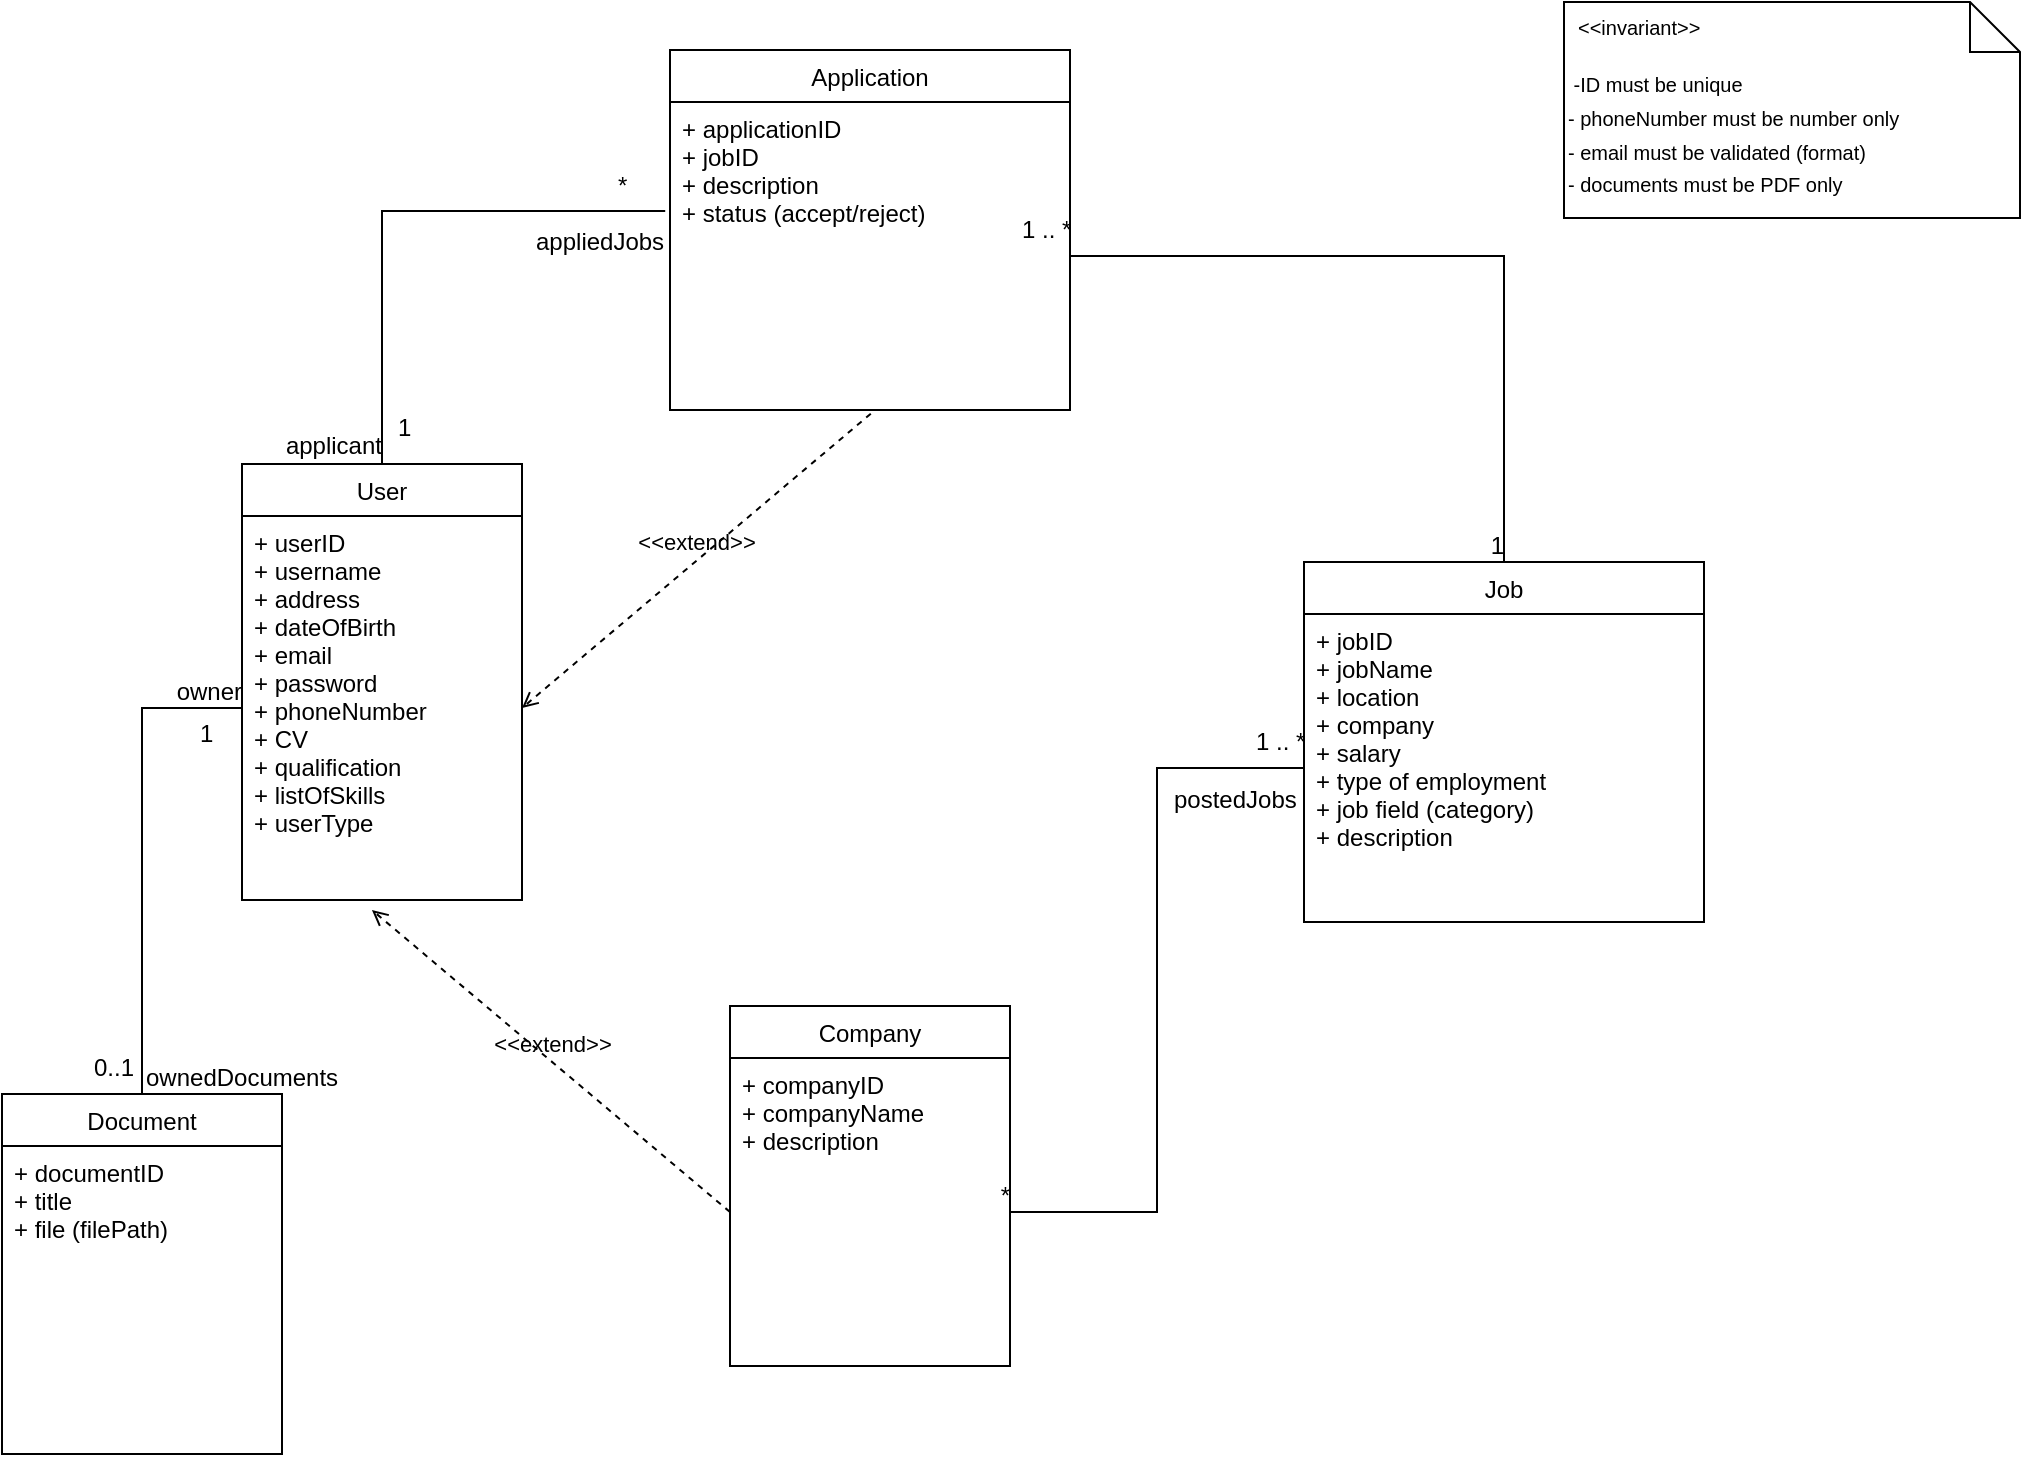 <mxfile>
    <diagram id="blouhVNGPH8QEVef8CtD" name="Page-1">
        <mxGraphModel dx="1424" dy="1103" grid="0" gridSize="10" guides="1" tooltips="1" connect="1" arrows="1" fold="1" page="0" pageScale="1" pageWidth="850" pageHeight="1100" background="#FFFFFF" math="0" shadow="0">
            <root>
                <mxCell id="0"/>
                <mxCell id="1" parent="0"/>
                <mxCell id="6" value="User" style="swimlane;fontStyle=0;childLayout=stackLayout;horizontal=1;startSize=26;fillColor=none;horizontalStack=0;resizeParent=1;resizeParentMax=0;resizeLast=0;collapsible=1;marginBottom=0;" parent="1" vertex="1">
                    <mxGeometry x="76" y="87" width="140" height="218" as="geometry"/>
                </mxCell>
                <mxCell id="9" value="+ userID&#10;+ username&#10;+ address&#10;+ dateOfBirth&#10;+ email&#10;+ password&#10;+ phoneNumber&#10;+ CV&#10;+ qualification&#10;+ listOfSkills&#10;+ userType&#10;" style="text;strokeColor=none;fillColor=none;align=left;verticalAlign=top;spacingLeft=4;spacingRight=4;overflow=hidden;rotatable=0;points=[[0,0.5],[1,0.5]];portConstraint=eastwest;" parent="6" vertex="1">
                    <mxGeometry y="26" width="140" height="192" as="geometry"/>
                </mxCell>
                <mxCell id="11" value="Company" style="swimlane;fontStyle=0;childLayout=stackLayout;horizontal=1;startSize=26;fillColor=none;horizontalStack=0;resizeParent=1;resizeParentMax=0;resizeLast=0;collapsible=1;marginBottom=0;" parent="1" vertex="1">
                    <mxGeometry x="320" y="358" width="140" height="180" as="geometry"/>
                </mxCell>
                <mxCell id="12" value="+ companyID&#10;+ companyName&#10;+ description&#10;&#10;" style="text;strokeColor=none;fillColor=none;align=left;verticalAlign=top;spacingLeft=4;spacingRight=4;overflow=hidden;rotatable=0;points=[[0,0.5],[1,0.5]];portConstraint=eastwest;" parent="11" vertex="1">
                    <mxGeometry y="26" width="140" height="154" as="geometry"/>
                </mxCell>
                <mxCell id="13" value="Job" style="swimlane;fontStyle=0;childLayout=stackLayout;horizontal=1;startSize=26;fillColor=none;horizontalStack=0;resizeParent=1;resizeParentMax=0;resizeLast=0;collapsible=1;marginBottom=0;" parent="1" vertex="1">
                    <mxGeometry x="607" y="136" width="200" height="180" as="geometry"/>
                </mxCell>
                <mxCell id="14" value="+ jobID&#10;+ jobName&#10;+ location&#10;+ company&#10;+ salary&#10;+ type of employment&#10;+ job field (category)&#10;+ description&#10;&#10;" style="text;strokeColor=none;fillColor=none;align=left;verticalAlign=top;spacingLeft=4;spacingRight=4;overflow=hidden;rotatable=0;points=[[0,0.5],[1,0.5]];portConstraint=eastwest;" parent="13" vertex="1">
                    <mxGeometry y="26" width="200" height="154" as="geometry"/>
                </mxCell>
                <mxCell id="15" value="Application" style="swimlane;fontStyle=0;childLayout=stackLayout;horizontal=1;startSize=26;fillColor=none;horizontalStack=0;resizeParent=1;resizeParentMax=0;resizeLast=0;collapsible=1;marginBottom=0;" parent="1" vertex="1">
                    <mxGeometry x="290" y="-120" width="200" height="180" as="geometry"/>
                </mxCell>
                <mxCell id="16" value="+ applicationID&#10;+ jobID&#10;+ description&#10;+ status (accept/reject)&#10;&#10;" style="text;strokeColor=none;fillColor=none;align=left;verticalAlign=top;spacingLeft=4;spacingRight=4;overflow=hidden;rotatable=0;points=[[0,0.5],[1,0.5]];portConstraint=eastwest;" parent="15" vertex="1">
                    <mxGeometry y="26" width="200" height="154" as="geometry"/>
                </mxCell>
                <mxCell id="28" value="&lt;font style=&quot;font-size: 10px;&quot;&gt;&amp;nbsp;-ID must be unique&lt;br&gt;- phoneNumber must be number only&lt;br&gt;- email must be validated (format)&lt;br&gt;- documents must be PDF only&lt;br&gt;&lt;/font&gt;" style="shape=note2;boundedLbl=1;whiteSpace=wrap;html=1;size=25;verticalAlign=top;align=left;fontSize=14;" parent="1" vertex="1">
                    <mxGeometry x="737" y="-144" width="228" height="108" as="geometry"/>
                </mxCell>
                <mxCell id="29" value="&lt;&lt;invariant&gt;&gt;" style="resizeWidth=1;part=1;strokeColor=none;fillColor=none;align=left;spacingLeft=5;fontSize=10;" parent="28" vertex="1">
                    <mxGeometry width="228" height="25" relative="1" as="geometry"/>
                </mxCell>
                <mxCell id="30" value="Document" style="swimlane;fontStyle=0;childLayout=stackLayout;horizontal=1;startSize=26;fillColor=none;horizontalStack=0;resizeParent=1;resizeParentMax=0;resizeLast=0;collapsible=1;marginBottom=0;" vertex="1" parent="1">
                    <mxGeometry x="-44" y="402" width="140" height="180" as="geometry"/>
                </mxCell>
                <mxCell id="31" value="+ documentID&#10;+ title&#10;+ file (filePath)&#10;" style="text;strokeColor=none;fillColor=none;align=left;verticalAlign=top;spacingLeft=4;spacingRight=4;overflow=hidden;rotatable=0;points=[[0,0.5],[1,0.5]];portConstraint=eastwest;" vertex="1" parent="30">
                    <mxGeometry y="26" width="140" height="154" as="geometry"/>
                </mxCell>
                <mxCell id="35" value="" style="endArrow=none;html=1;rounded=0;align=center;verticalAlign=top;endFill=0;labelBackgroundColor=none;exitX=0.5;exitY=0;exitDx=0;exitDy=0;entryX=0;entryY=0.5;entryDx=0;entryDy=0;edgeStyle=orthogonalEdgeStyle;" edge="1" parent="1" source="30" target="9">
                    <mxGeometry relative="1" as="geometry">
                        <mxPoint x="365" y="220" as="sourcePoint"/>
                        <mxPoint x="525" y="220" as="targetPoint"/>
                    </mxGeometry>
                </mxCell>
                <mxCell id="36" value="ownedDocuments" style="resizable=0;html=1;align=left;verticalAlign=bottom;labelBackgroundColor=none;" connectable="0" vertex="1" parent="35">
                    <mxGeometry x="-1" relative="1" as="geometry"/>
                </mxCell>
                <mxCell id="37" value="0..1" style="resizable=0;html=1;align=left;verticalAlign=top;labelBackgroundColor=none;" connectable="0" vertex="1" parent="35">
                    <mxGeometry x="-1" relative="1" as="geometry">
                        <mxPoint x="-26" y="-27" as="offset"/>
                    </mxGeometry>
                </mxCell>
                <mxCell id="38" value="owner" style="resizable=0;html=1;align=right;verticalAlign=bottom;labelBackgroundColor=none;" connectable="0" vertex="1" parent="35">
                    <mxGeometry x="1" relative="1" as="geometry"/>
                </mxCell>
                <mxCell id="40" value="1" style="resizable=0;html=1;align=left;verticalAlign=top;labelBackgroundColor=none;" connectable="0" vertex="1" parent="1">
                    <mxGeometry x="53" y="208" as="geometry"/>
                </mxCell>
                <mxCell id="41" value="" style="endArrow=none;html=1;rounded=0;align=center;verticalAlign=top;endFill=0;labelBackgroundColor=none;exitX=-0.012;exitY=0.354;exitDx=0;exitDy=0;entryX=0.5;entryY=0;entryDx=0;entryDy=0;edgeStyle=orthogonalEdgeStyle;exitPerimeter=0;" edge="1" parent="1" source="16" target="6">
                    <mxGeometry relative="1" as="geometry">
                        <mxPoint x="315" y="311" as="sourcePoint"/>
                        <mxPoint x="369" y="122" as="targetPoint"/>
                    </mxGeometry>
                </mxCell>
                <mxCell id="42" value="appliedJobs" style="resizable=0;html=1;align=left;verticalAlign=bottom;labelBackgroundColor=none;" connectable="0" vertex="1" parent="41">
                    <mxGeometry x="-1" relative="1" as="geometry">
                        <mxPoint x="-67" y="24" as="offset"/>
                    </mxGeometry>
                </mxCell>
                <mxCell id="43" value="*" style="resizable=0;html=1;align=left;verticalAlign=top;labelBackgroundColor=none;" connectable="0" vertex="1" parent="41">
                    <mxGeometry x="-1" relative="1" as="geometry">
                        <mxPoint x="-26" y="-27" as="offset"/>
                    </mxGeometry>
                </mxCell>
                <mxCell id="44" value="applicant" style="resizable=0;html=1;align=right;verticalAlign=bottom;labelBackgroundColor=none;" connectable="0" vertex="1" parent="41">
                    <mxGeometry x="1" relative="1" as="geometry"/>
                </mxCell>
                <mxCell id="45" value="1" style="resizable=0;html=1;align=left;verticalAlign=top;labelBackgroundColor=none;" connectable="0" vertex="1" parent="1">
                    <mxGeometry x="152.0" y="54.996" as="geometry"/>
                </mxCell>
                <mxCell id="46" value="" style="endArrow=none;html=1;rounded=0;align=center;verticalAlign=top;endFill=0;labelBackgroundColor=none;exitX=0;exitY=0.5;exitDx=0;exitDy=0;entryX=1;entryY=0.5;entryDx=0;entryDy=0;edgeStyle=orthogonalEdgeStyle;" edge="1" parent="1" source="14" target="12">
                    <mxGeometry relative="1" as="geometry">
                        <mxPoint x="525.6" y="163.016" as="sourcePoint"/>
                        <mxPoint x="388" y="312.5" as="targetPoint"/>
                    </mxGeometry>
                </mxCell>
                <mxCell id="47" value="postedJobs" style="resizable=0;html=1;align=left;verticalAlign=bottom;labelBackgroundColor=none;" connectable="0" vertex="1" parent="46">
                    <mxGeometry x="-1" relative="1" as="geometry">
                        <mxPoint x="-67" y="24" as="offset"/>
                    </mxGeometry>
                </mxCell>
                <mxCell id="48" value="1 .. *" style="resizable=0;html=1;align=left;verticalAlign=top;labelBackgroundColor=none;" connectable="0" vertex="1" parent="46">
                    <mxGeometry x="-1" relative="1" as="geometry">
                        <mxPoint x="-26" y="-27" as="offset"/>
                    </mxGeometry>
                </mxCell>
                <mxCell id="49" value="*" style="resizable=0;html=1;align=right;verticalAlign=bottom;labelBackgroundColor=none;" connectable="0" vertex="1" parent="46">
                    <mxGeometry x="1" relative="1" as="geometry"/>
                </mxCell>
                <mxCell id="51" value="" style="endArrow=none;html=1;rounded=0;align=center;verticalAlign=top;endFill=0;labelBackgroundColor=none;exitX=1;exitY=0.5;exitDx=0;exitDy=0;entryX=0.5;entryY=0;entryDx=0;entryDy=0;edgeStyle=orthogonalEdgeStyle;" edge="1" parent="1" source="16" target="13">
                    <mxGeometry relative="1" as="geometry">
                        <mxPoint x="467" y="102" as="sourcePoint"/>
                        <mxPoint x="320" y="324" as="targetPoint"/>
                    </mxGeometry>
                </mxCell>
                <mxCell id="53" value="1 .. *" style="resizable=0;html=1;align=left;verticalAlign=top;labelBackgroundColor=none;" connectable="0" vertex="1" parent="51">
                    <mxGeometry x="-1" relative="1" as="geometry">
                        <mxPoint x="-26" y="-27" as="offset"/>
                    </mxGeometry>
                </mxCell>
                <mxCell id="54" value="1" style="resizable=0;html=1;align=right;verticalAlign=bottom;labelBackgroundColor=none;" connectable="0" vertex="1" parent="51">
                    <mxGeometry x="1" relative="1" as="geometry"/>
                </mxCell>
                <mxCell id="55" value="&amp;lt;&amp;lt;extend&amp;gt;&amp;gt;" style="html=1;verticalAlign=bottom;labelBackgroundColor=none;endArrow=open;endFill=0;dashed=1;exitX=0.502;exitY=1.012;exitDx=0;exitDy=0;exitPerimeter=0;entryX=1;entryY=0.5;entryDx=0;entryDy=0;" edge="1" parent="1" source="16" target="9">
                    <mxGeometry width="160" relative="1" as="geometry">
                        <mxPoint x="365" y="220" as="sourcePoint"/>
                        <mxPoint x="525" y="220" as="targetPoint"/>
                    </mxGeometry>
                </mxCell>
                <mxCell id="56" value="&amp;lt;&amp;lt;extend&amp;gt;&amp;gt;" style="html=1;verticalAlign=bottom;labelBackgroundColor=none;endArrow=open;endFill=0;dashed=1;exitX=0;exitY=0.5;exitDx=0;exitDy=0;entryX=0.464;entryY=1.026;entryDx=0;entryDy=0;entryPerimeter=0;" edge="1" parent="1" source="12" target="9">
                    <mxGeometry width="160" relative="1" as="geometry">
                        <mxPoint x="400.4" y="71.848" as="sourcePoint"/>
                        <mxPoint x="226" y="219" as="targetPoint"/>
                    </mxGeometry>
                </mxCell>
            </root>
        </mxGraphModel>
    </diagram>
</mxfile>